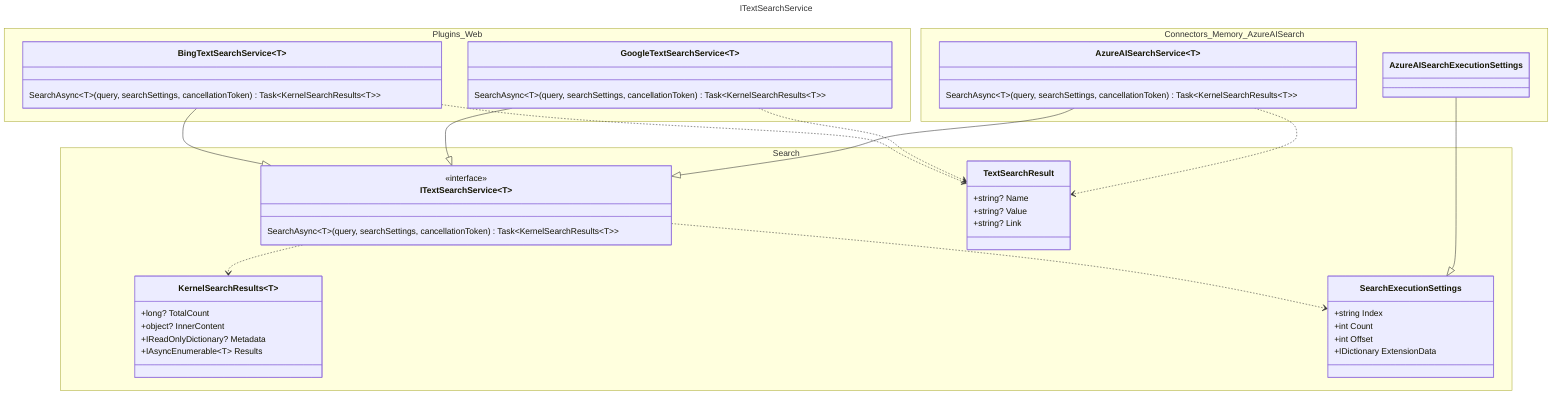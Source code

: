 ---
title: ITextSearchService
---
classDiagram
    %% Use https://mermaid.live/ to preview this diagram. The VS Code extension does not handle namespaces.
    direction TB

    namespace Connectors_Memory_AzureAISearch {
        class AzureAISearchService~T~ {
            SearchAsync~T~(query, searchSettings, cancellationToken) Task~KernelSearchResults~T~~
        }

        class AzureAISearchExecutionSettings {
        }
    }

    namespace Plugins_Web {
        class BingTextSearchService~T~ {
            SearchAsync~T~(query, searchSettings, cancellationToken) Task~KernelSearchResults~T~~
        }

        class GoogleTextSearchService~T~ {
            SearchAsync~T~(query, searchSettings, cancellationToken) Task~KernelSearchResults~T~~
        }
    }

    namespace Search {
        class KernelSearchResults~T~ {
            +long? TotalCount
            +object? InnerContent
            +IReadOnlyDictionary? Metadata
            +IAsyncEnumerable~T~ Results
        }

        class ITextSearchService~T~ {
            <<interface>>
            SearchAsync~T~(query, searchSettings, cancellationToken) Task~KernelSearchResults~T~~
        }

        class SearchExecutionSettings {
            +string Index
            +int Count
            +int Offset
            +IDictionary ExtensionData
        }

        class TextSearchResult {
            +string? Name
            +string? Value
            +string? Link
        }
    }

    ITextSearchService ..> SearchExecutionSettings
    ITextSearchService ..> KernelSearchResults
    BingTextSearchService --|> ITextSearchService
    GoogleTextSearchService --|> ITextSearchService
    AzureAISearchService --|> ITextSearchService
    AzureAISearchExecutionSettings --|> SearchExecutionSettings

    BingTextSearchService ..> TextSearchResult
    GoogleTextSearchService ..> TextSearchResult
    AzureAISearchService ..> TextSearchResult